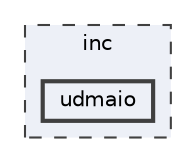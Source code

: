 digraph "udmaio"
{
 // INTERACTIVE_SVG=YES
 // LATEX_PDF_SIZE
  bgcolor="transparent";
  edge [fontname=Helvetica,fontsize=10,labelfontname=Helvetica,labelfontsize=10];
  node [fontname=Helvetica,fontsize=10,shape=box,height=0.2,width=0.4];
  compound=true
  subgraph clusterdir_bfccd401955b95cf8c75461437045ac0 {
    graph [ bgcolor="#edf0f7", pencolor="grey25", label="inc", fontname=Helvetica,fontsize=10 style="filled,dashed", URL="dir_bfccd401955b95cf8c75461437045ac0.html",tooltip=""]
  dir_2eef1102eac834eaab345b18b522726b [label="udmaio", fillcolor="#edf0f7", color="grey25", style="filled,bold", URL="dir_2eef1102eac834eaab345b18b522726b.html",tooltip=""];
  }
}
